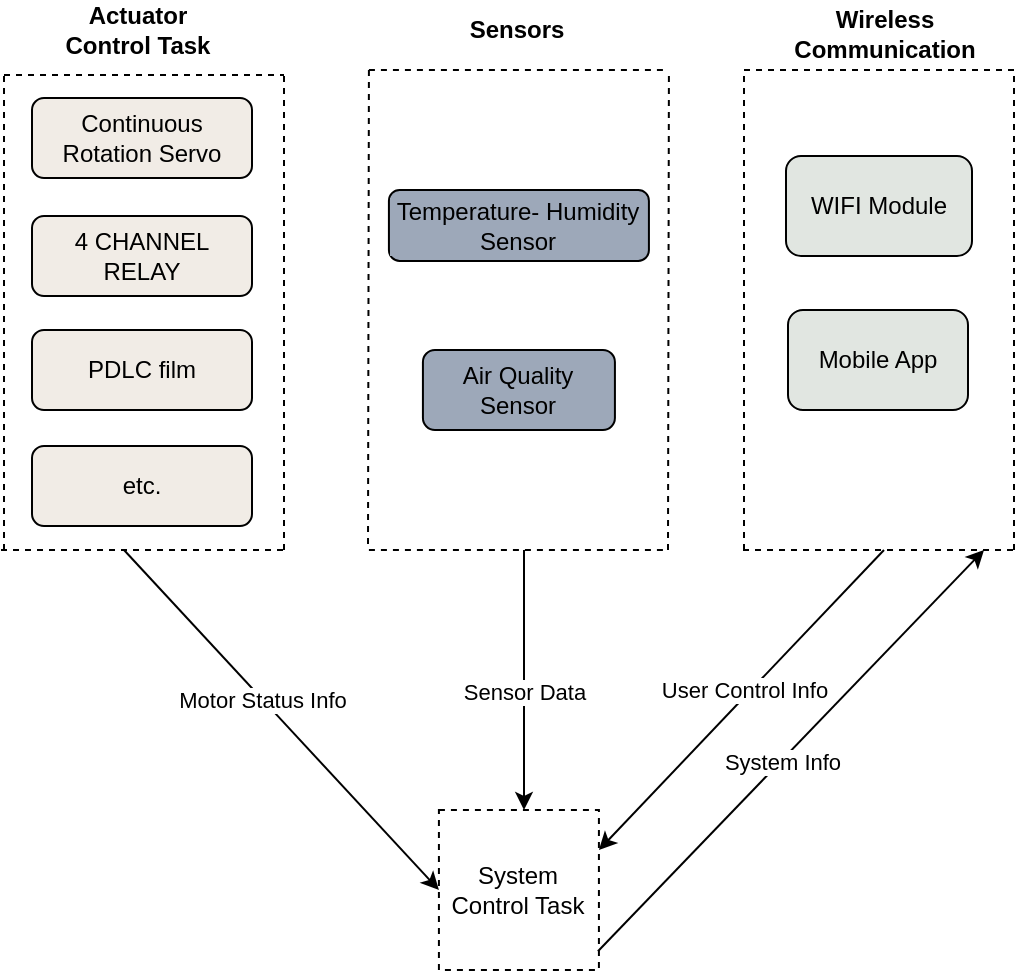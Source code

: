 <mxfile version="26.1.1">
  <diagram name="Page-1" id="Tml-ByK4S6_2VsTb17KJ">
    <mxGraphModel dx="1338" dy="735" grid="0" gridSize="10" guides="1" tooltips="1" connect="1" arrows="1" fold="1" page="1" pageScale="1" pageWidth="827" pageHeight="1169" math="0" shadow="0">
      <root>
        <mxCell id="0" />
        <mxCell id="1" parent="0" />
        <mxCell id="5Iwn6y3cYDH7FqU4yCxh-14" value="Air Quality Sensor" style="rounded=1;whiteSpace=wrap;html=1;strokeColor=default;align=center;verticalAlign=middle;fontFamily=Helvetica;fontSize=12;fontColor=default;fillColor=light-dark(#9da8b9, #ededed);labelBackgroundColor=light-dark(#9da8b9, #ededed);" parent="1" vertex="1">
          <mxGeometry x="389.46" y="250" width="96" height="40" as="geometry" />
        </mxCell>
        <mxCell id="5Iwn6y3cYDH7FqU4yCxh-15" value="Temperature- Humidity Sensor" style="rounded=1;whiteSpace=wrap;html=1;strokeColor=default;align=center;verticalAlign=middle;fontFamily=Helvetica;fontSize=12;fontColor=default;fillColor=light-dark(#9da8b9, #ededed);labelBackgroundColor=light-dark(#9da8b9, #ededed);" parent="1" vertex="1">
          <mxGeometry x="372.46" y="170" width="130" height="35.46" as="geometry" />
        </mxCell>
        <mxCell id="5Iwn6y3cYDH7FqU4yCxh-21" value="WIFI Module" style="rounded=1;whiteSpace=wrap;html=1;strokeColor=default;align=center;verticalAlign=middle;fontFamily=Helvetica;fontSize=12;fontColor=default;fillColor=light-dark(#e1e6e1, #ededed);labelBackgroundColor=light-dark(#e1e6e1, #ededed);" parent="1" vertex="1">
          <mxGeometry x="571" y="153" width="93" height="50" as="geometry" />
        </mxCell>
        <mxCell id="5Iwn6y3cYDH7FqU4yCxh-23" value="Mobile App" style="rounded=1;whiteSpace=wrap;html=1;strokeColor=default;align=center;verticalAlign=middle;fontFamily=Helvetica;fontSize=12;fontColor=default;fillColor=light-dark(#e1e6e1, #ededed);labelBackgroundColor=light-dark(#e1e6e1, #ededed);" parent="1" vertex="1">
          <mxGeometry x="572" y="230" width="90" height="50" as="geometry" />
        </mxCell>
        <mxCell id="HjFdsJPvdDmFHo8kEADV-2" value="" style="endArrow=none;dashed=1;html=1;rounded=0;" edge="1" parent="1">
          <mxGeometry width="50" height="50" relative="1" as="geometry">
            <mxPoint x="550" y="110" as="sourcePoint" />
            <mxPoint x="685" y="110" as="targetPoint" />
          </mxGeometry>
        </mxCell>
        <mxCell id="HjFdsJPvdDmFHo8kEADV-4" value="" style="endArrow=none;dashed=1;html=1;rounded=0;" edge="1" parent="1">
          <mxGeometry width="50" height="50" relative="1" as="geometry">
            <mxPoint x="549.5" y="350" as="sourcePoint" />
            <mxPoint x="684.5" y="350" as="targetPoint" />
          </mxGeometry>
        </mxCell>
        <mxCell id="HjFdsJPvdDmFHo8kEADV-5" value="" style="endArrow=none;dashed=1;html=1;rounded=0;" edge="1" parent="1">
          <mxGeometry width="50" height="50" relative="1" as="geometry">
            <mxPoint x="550" y="350" as="sourcePoint" />
            <mxPoint x="550" y="110" as="targetPoint" />
          </mxGeometry>
        </mxCell>
        <mxCell id="HjFdsJPvdDmFHo8kEADV-6" value="" style="endArrow=none;dashed=1;html=1;rounded=0;" edge="1" parent="1">
          <mxGeometry width="50" height="50" relative="1" as="geometry">
            <mxPoint x="685" y="350" as="sourcePoint" />
            <mxPoint x="685" y="111" as="targetPoint" />
          </mxGeometry>
        </mxCell>
        <mxCell id="HjFdsJPvdDmFHo8kEADV-8" value="System Control Task" style="whiteSpace=wrap;html=1;aspect=fixed;dashed=1;" vertex="1" parent="1">
          <mxGeometry x="397.46" y="480" width="80" height="80" as="geometry" />
        </mxCell>
        <mxCell id="HjFdsJPvdDmFHo8kEADV-12" value="&lt;b&gt;Wireless Communication&lt;/b&gt;" style="text;html=1;align=center;verticalAlign=middle;whiteSpace=wrap;rounded=0;" vertex="1" parent="1">
          <mxGeometry x="583" y="77" width="74.5" height="30" as="geometry" />
        </mxCell>
        <mxCell id="HjFdsJPvdDmFHo8kEADV-14" value="" style="endArrow=none;dashed=1;html=1;rounded=0;" edge="1" parent="1">
          <mxGeometry width="50" height="50" relative="1" as="geometry">
            <mxPoint x="180" y="112.46" as="sourcePoint" />
            <mxPoint x="320" y="112.46" as="targetPoint" />
          </mxGeometry>
        </mxCell>
        <mxCell id="HjFdsJPvdDmFHo8kEADV-15" value="" style="endArrow=none;dashed=1;html=1;rounded=0;" edge="1" parent="1">
          <mxGeometry width="50" height="50" relative="1" as="geometry">
            <mxPoint x="180" y="350" as="sourcePoint" />
            <mxPoint x="180" y="112.46" as="targetPoint" />
          </mxGeometry>
        </mxCell>
        <mxCell id="HjFdsJPvdDmFHo8kEADV-17" value="" style="endArrow=none;dashed=1;html=1;rounded=0;" edge="1" parent="1">
          <mxGeometry width="50" height="50" relative="1" as="geometry">
            <mxPoint x="320" y="350" as="sourcePoint" />
            <mxPoint x="320" y="112.46" as="targetPoint" />
          </mxGeometry>
        </mxCell>
        <mxCell id="HjFdsJPvdDmFHo8kEADV-18" value="&lt;b&gt;Sensors&lt;/b&gt;" style="text;html=1;align=center;verticalAlign=middle;whiteSpace=wrap;rounded=0;" vertex="1" parent="1">
          <mxGeometry x="397.46" y="75.46" width="78.54" height="30" as="geometry" />
        </mxCell>
        <mxCell id="HjFdsJPvdDmFHo8kEADV-20" value="" style="endArrow=classic;html=1;rounded=0;entryX=0;entryY=0.5;entryDx=0;entryDy=0;jumpStyle=none;" edge="1" parent="1" target="HjFdsJPvdDmFHo8kEADV-8">
          <mxGeometry width="50" height="50" relative="1" as="geometry">
            <mxPoint x="240" y="350" as="sourcePoint" />
            <mxPoint x="350" y="360" as="targetPoint" />
          </mxGeometry>
        </mxCell>
        <mxCell id="HjFdsJPvdDmFHo8kEADV-44" value="Motor Status Info" style="edgeLabel;html=1;align=center;verticalAlign=middle;resizable=0;points=[];" vertex="1" connectable="0" parent="HjFdsJPvdDmFHo8kEADV-20">
          <mxGeometry x="-0.124" relative="1" as="geometry">
            <mxPoint as="offset" />
          </mxGeometry>
        </mxCell>
        <mxCell id="HjFdsJPvdDmFHo8kEADV-25" value="" style="endArrow=classic;html=1;rounded=0;" edge="1" parent="1">
          <mxGeometry width="50" height="50" relative="1" as="geometry">
            <mxPoint x="440" y="350" as="sourcePoint" />
            <mxPoint x="440" y="480" as="targetPoint" />
          </mxGeometry>
        </mxCell>
        <mxCell id="HjFdsJPvdDmFHo8kEADV-45" value="Sensor Data" style="edgeLabel;html=1;align=center;verticalAlign=middle;resizable=0;points=[];" vertex="1" connectable="0" parent="HjFdsJPvdDmFHo8kEADV-25">
          <mxGeometry x="0.094" relative="1" as="geometry">
            <mxPoint as="offset" />
          </mxGeometry>
        </mxCell>
        <mxCell id="HjFdsJPvdDmFHo8kEADV-27" value="&lt;span&gt;PDLC film&lt;/span&gt;" style="rounded=1;whiteSpace=wrap;html=1;strokeColor=default;align=center;verticalAlign=middle;fontFamily=Helvetica;fontSize=12;fontColor=default;fillColor=light-dark(#f1ece6, #ededed);labelBackgroundColor=light-dark(#f1ece6, #ededed);" vertex="1" parent="1">
          <mxGeometry x="194" y="240" width="110" height="40" as="geometry" />
        </mxCell>
        <mxCell id="HjFdsJPvdDmFHo8kEADV-29" value="" style="endArrow=none;dashed=1;html=1;rounded=0;" edge="1" parent="1">
          <mxGeometry width="50" height="50" relative="1" as="geometry">
            <mxPoint x="178.5" y="350" as="sourcePoint" />
            <mxPoint x="319.5" y="350" as="targetPoint" />
          </mxGeometry>
        </mxCell>
        <mxCell id="HjFdsJPvdDmFHo8kEADV-30" value="Continuous Rotation Servo" style="rounded=1;whiteSpace=wrap;html=1;strokeColor=default;align=center;verticalAlign=middle;fontFamily=Helvetica;fontSize=12;fontColor=default;fillColor=light-dark(#f1ece6, #ededed);labelBackgroundColor=light-dark(#f1ece6, #ededed);" vertex="1" parent="1">
          <mxGeometry x="194" y="124.0" width="110" height="40" as="geometry" />
        </mxCell>
        <mxCell id="HjFdsJPvdDmFHo8kEADV-31" value="etc." style="rounded=1;whiteSpace=wrap;html=1;strokeColor=default;align=center;verticalAlign=middle;fontFamily=Helvetica;fontSize=12;fontColor=default;fillColor=light-dark(#f1ece6, #ededed);labelBackgroundColor=light-dark(#f1ece6, #ededed);" vertex="1" parent="1">
          <mxGeometry x="194" y="298" width="110" height="40" as="geometry" />
        </mxCell>
        <mxCell id="HjFdsJPvdDmFHo8kEADV-32" value="4 CHANNEL RELAY" style="rounded=1;whiteSpace=wrap;html=1;strokeColor=default;align=center;verticalAlign=middle;fontFamily=Helvetica;fontSize=12;fontColor=default;fillColor=light-dark(#f1ece6, #ededed);labelBackgroundColor=light-dark(#f1ece6, #ededed);" vertex="1" parent="1">
          <mxGeometry x="194" y="183.0" width="110" height="40" as="geometry" />
        </mxCell>
        <mxCell id="HjFdsJPvdDmFHo8kEADV-34" value="" style="endArrow=none;dashed=1;html=1;rounded=0;" edge="1" parent="1">
          <mxGeometry width="50" height="50" relative="1" as="geometry">
            <mxPoint x="362.46" y="110" as="sourcePoint" />
            <mxPoint x="512.46" y="110" as="targetPoint" />
          </mxGeometry>
        </mxCell>
        <mxCell id="HjFdsJPvdDmFHo8kEADV-35" value="" style="endArrow=none;dashed=1;html=1;rounded=0;" edge="1" parent="1">
          <mxGeometry width="50" height="50" relative="1" as="geometry">
            <mxPoint x="362.46" y="110" as="sourcePoint" />
            <mxPoint x="362" y="350" as="targetPoint" />
          </mxGeometry>
        </mxCell>
        <mxCell id="HjFdsJPvdDmFHo8kEADV-36" value="" style="endArrow=none;dashed=1;html=1;rounded=0;" edge="1" parent="1">
          <mxGeometry width="50" height="50" relative="1" as="geometry">
            <mxPoint x="362.46" y="350" as="sourcePoint" />
            <mxPoint x="512.46" y="350" as="targetPoint" />
          </mxGeometry>
        </mxCell>
        <mxCell id="HjFdsJPvdDmFHo8kEADV-37" value="" style="endArrow=none;dashed=1;html=1;rounded=0;" edge="1" parent="1">
          <mxGeometry width="50" height="50" relative="1" as="geometry">
            <mxPoint x="512" y="350" as="sourcePoint" />
            <mxPoint x="512.46" y="110" as="targetPoint" />
          </mxGeometry>
        </mxCell>
        <mxCell id="HjFdsJPvdDmFHo8kEADV-39" value="" style="endArrow=classic;html=1;rounded=0;entryX=1;entryY=0.25;entryDx=0;entryDy=0;" edge="1" parent="1" target="HjFdsJPvdDmFHo8kEADV-8">
          <mxGeometry width="50" height="50" relative="1" as="geometry">
            <mxPoint x="620" y="350" as="sourcePoint" />
            <mxPoint x="728" y="570" as="targetPoint" />
          </mxGeometry>
        </mxCell>
        <mxCell id="HjFdsJPvdDmFHo8kEADV-46" value="User Control Info" style="edgeLabel;html=1;align=center;verticalAlign=middle;resizable=0;points=[];" vertex="1" connectable="0" parent="HjFdsJPvdDmFHo8kEADV-39">
          <mxGeometry x="-0.049" y="1" relative="1" as="geometry">
            <mxPoint x="-3" y="-2" as="offset" />
          </mxGeometry>
        </mxCell>
        <mxCell id="HjFdsJPvdDmFHo8kEADV-40" value="&lt;b&gt;Actuator Control Task&lt;/b&gt;" style="text;html=1;align=center;verticalAlign=middle;whiteSpace=wrap;rounded=0;" vertex="1" parent="1">
          <mxGeometry x="205" y="75.46" width="83.5" height="30" as="geometry" />
        </mxCell>
        <mxCell id="HjFdsJPvdDmFHo8kEADV-47" value="" style="endArrow=classic;html=1;rounded=0;exitX=0.994;exitY=0.883;exitDx=0;exitDy=0;exitPerimeter=0;" edge="1" parent="1" source="HjFdsJPvdDmFHo8kEADV-8">
          <mxGeometry width="50" height="50" relative="1" as="geometry">
            <mxPoint x="480" y="550" as="sourcePoint" />
            <mxPoint x="670" y="350" as="targetPoint" />
          </mxGeometry>
        </mxCell>
        <mxCell id="HjFdsJPvdDmFHo8kEADV-49" value="System Info" style="edgeLabel;html=1;align=center;verticalAlign=middle;resizable=0;points=[];" vertex="1" connectable="0" parent="HjFdsJPvdDmFHo8kEADV-47">
          <mxGeometry x="-0.053" relative="1" as="geometry">
            <mxPoint as="offset" />
          </mxGeometry>
        </mxCell>
      </root>
    </mxGraphModel>
  </diagram>
</mxfile>
